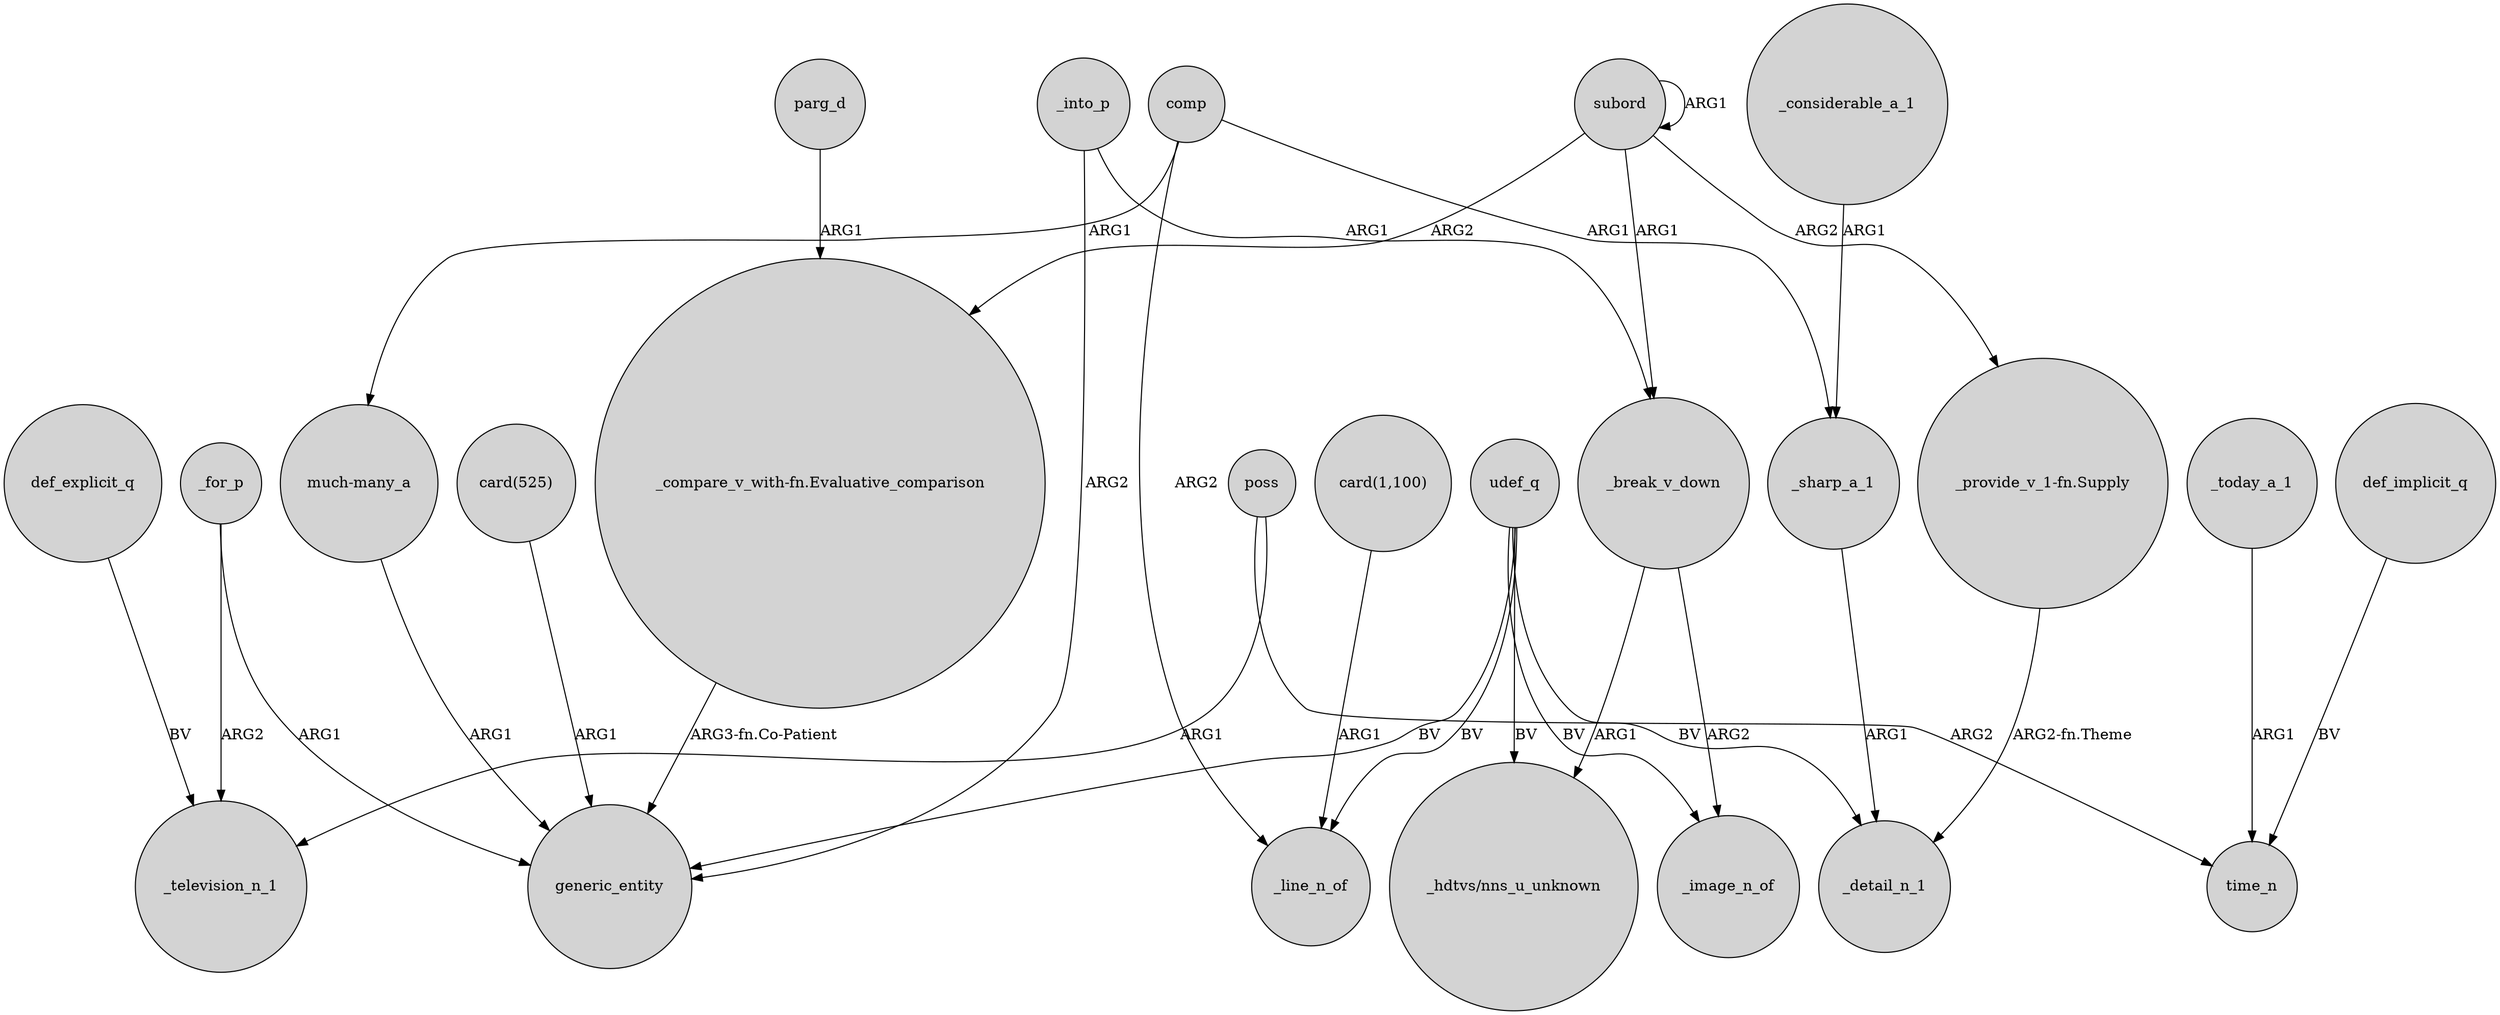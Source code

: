 digraph {
	node [shape=circle style=filled]
	poss -> _television_n_1 [label=ARG1]
	"card(1,100)" -> _line_n_of [label=ARG1]
	"_provide_v_1-fn.Supply" -> _detail_n_1 [label="ARG2-fn.Theme"]
	_break_v_down -> "_hdtvs/nns_u_unknown" [label=ARG1]
	udef_q -> generic_entity [label=BV]
	subord -> "_compare_v_with-fn.Evaluative_comparison" [label=ARG2]
	_today_a_1 -> time_n [label=ARG1]
	"card(525)" -> generic_entity [label=ARG1]
	def_implicit_q -> time_n [label=BV]
	"much-many_a" -> generic_entity [label=ARG1]
	subord -> "_provide_v_1-fn.Supply" [label=ARG2]
	_for_p -> generic_entity [label=ARG1]
	poss -> time_n [label=ARG2]
	subord -> subord [label=ARG1]
	_into_p -> _break_v_down [label=ARG1]
	def_explicit_q -> _television_n_1 [label=BV]
	comp -> "much-many_a" [label=ARG1]
	_sharp_a_1 -> _detail_n_1 [label=ARG1]
	subord -> _break_v_down [label=ARG1]
	_considerable_a_1 -> _sharp_a_1 [label=ARG1]
	udef_q -> _line_n_of [label=BV]
	comp -> _sharp_a_1 [label=ARG1]
	_break_v_down -> _image_n_of [label=ARG2]
	_into_p -> generic_entity [label=ARG2]
	udef_q -> "_hdtvs/nns_u_unknown" [label=BV]
	udef_q -> _image_n_of [label=BV]
	"_compare_v_with-fn.Evaluative_comparison" -> generic_entity [label="ARG3-fn.Co-Patient"]
	udef_q -> _detail_n_1 [label=BV]
	parg_d -> "_compare_v_with-fn.Evaluative_comparison" [label=ARG1]
	comp -> _line_n_of [label=ARG2]
	_for_p -> _television_n_1 [label=ARG2]
}
